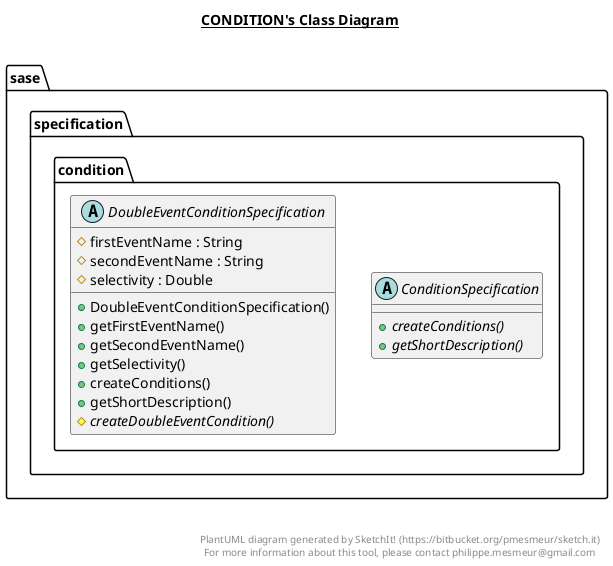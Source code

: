 @startuml

title __CONDITION's Class Diagram__\n

  package sase.specification {
    package sase.specification.condition {
      abstract class ConditionSpecification {
          {abstract} + createConditions()
          {abstract} + getShortDescription()
      }
    }
  }
  

  package sase.specification {
    package sase.specification.condition {
      abstract class DoubleEventConditionSpecification {
          # firstEventName : String
          # secondEventName : String
          # selectivity : Double
          + DoubleEventConditionSpecification()
          + getFirstEventName()
          + getSecondEventName()
          + getSelectivity()
          + createConditions()
          + getShortDescription()
          {abstract} # createDoubleEventCondition()
      }
    }
  }
  



right footer


PlantUML diagram generated by SketchIt! (https://bitbucket.org/pmesmeur/sketch.it)
For more information about this tool, please contact philippe.mesmeur@gmail.com
endfooter

@enduml
